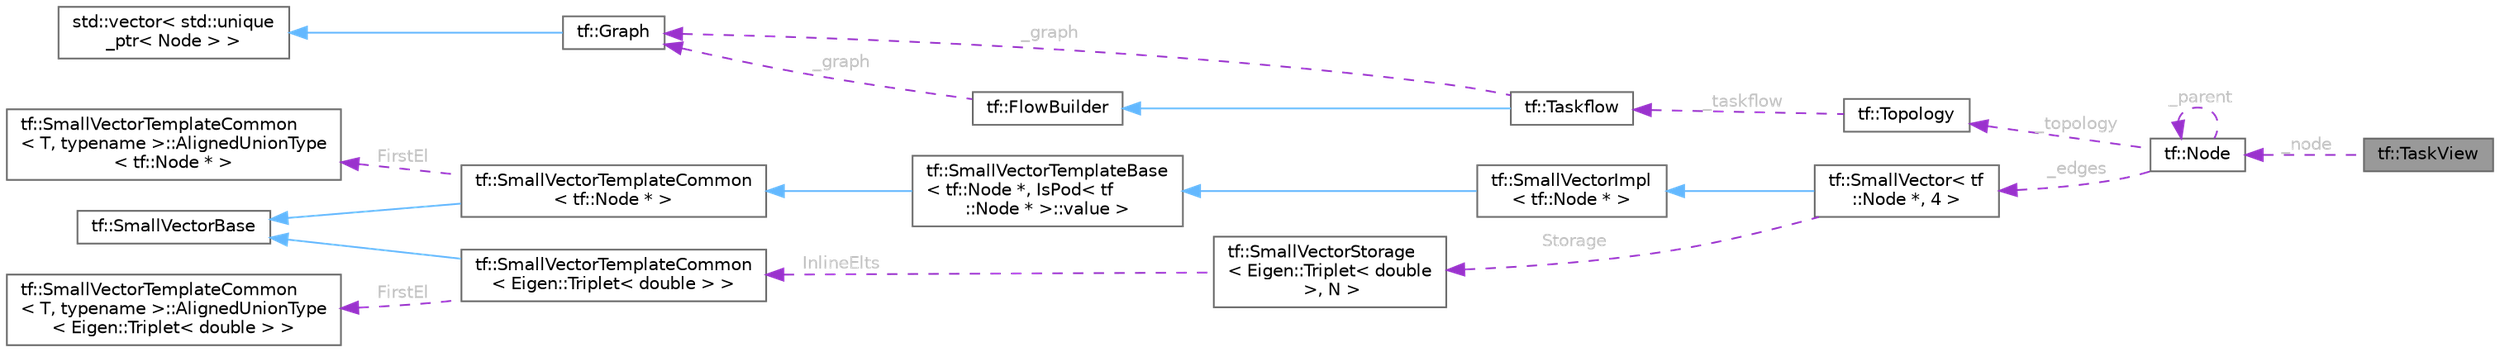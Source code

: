 digraph "tf::TaskView"
{
 // LATEX_PDF_SIZE
  bgcolor="transparent";
  edge [fontname=Helvetica,fontsize=10,labelfontname=Helvetica,labelfontsize=10];
  node [fontname=Helvetica,fontsize=10,shape=box,height=0.2,width=0.4];
  rankdir="LR";
  Node1 [id="Node000001",label="tf::TaskView",height=0.2,width=0.4,color="gray40", fillcolor="grey60", style="filled", fontcolor="black",tooltip="class to access task information from the observer interface"];
  Node2 -> Node1 [id="edge1_Node000001_Node000002",dir="back",color="darkorchid3",style="dashed",tooltip=" ",label=" _node",fontcolor="grey" ];
  Node2 [id="Node000002",label="tf::Node",height=0.2,width=0.4,color="gray40", fillcolor="white", style="filled",URL="$classtf_1_1_node.html",tooltip=" "];
  Node3 -> Node2 [id="edge2_Node000002_Node000003",dir="back",color="darkorchid3",style="dashed",tooltip=" ",label=" _topology",fontcolor="grey" ];
  Node3 [id="Node000003",label="tf::Topology",height=0.2,width=0.4,color="gray40", fillcolor="white", style="filled",URL="$classtf_1_1_topology.html",tooltip=" "];
  Node4 -> Node3 [id="edge3_Node000003_Node000004",dir="back",color="darkorchid3",style="dashed",tooltip=" ",label=" _taskflow",fontcolor="grey" ];
  Node4 [id="Node000004",label="tf::Taskflow",height=0.2,width=0.4,color="gray40", fillcolor="white", style="filled",URL="$classtf_1_1_taskflow.html",tooltip="class to create a taskflow object"];
  Node5 -> Node4 [id="edge4_Node000004_Node000005",dir="back",color="steelblue1",style="solid",tooltip=" "];
  Node5 [id="Node000005",label="tf::FlowBuilder",height=0.2,width=0.4,color="gray40", fillcolor="white", style="filled",URL="$classtf_1_1_flow_builder.html",tooltip="class to build a task dependency graph"];
  Node6 -> Node5 [id="edge5_Node000005_Node000006",dir="back",color="darkorchid3",style="dashed",tooltip=" ",label=" _graph",fontcolor="grey" ];
  Node6 [id="Node000006",label="tf::Graph",height=0.2,width=0.4,color="gray40", fillcolor="white", style="filled",URL="$classtf_1_1_graph.html",tooltip="class to create a graph object"];
  Node7 -> Node6 [id="edge6_Node000006_Node000007",dir="back",color="steelblue1",style="solid",tooltip=" "];
  Node7 [id="Node000007",label="std::vector\< std::unique\l_ptr\< Node \> \>",height=0.2,width=0.4,color="gray40", fillcolor="white", style="filled",tooltip=" "];
  Node6 -> Node4 [id="edge7_Node000004_Node000006",dir="back",color="darkorchid3",style="dashed",tooltip=" ",label=" _graph",fontcolor="grey" ];
  Node2 -> Node2 [id="edge8_Node000002_Node000002",dir="back",color="darkorchid3",style="dashed",tooltip=" ",label=" _parent",fontcolor="grey" ];
  Node8 -> Node2 [id="edge9_Node000002_Node000008",dir="back",color="darkorchid3",style="dashed",tooltip=" ",label=" _edges",fontcolor="grey" ];
  Node8 [id="Node000008",label="tf::SmallVector\< tf\l::Node *, 4 \>",height=0.2,width=0.4,color="gray40", fillcolor="white", style="filled",URL="$classtf_1_1_small_vector.html",tooltip=" "];
  Node9 -> Node8 [id="edge10_Node000008_Node000009",dir="back",color="steelblue1",style="solid",tooltip=" "];
  Node9 [id="Node000009",label="tf::SmallVectorImpl\l\< tf::Node * \>",height=0.2,width=0.4,color="gray40", fillcolor="white", style="filled",URL="$classtf_1_1_small_vector_impl.html",tooltip=" "];
  Node10 -> Node9 [id="edge11_Node000009_Node000010",dir="back",color="steelblue1",style="solid",tooltip=" "];
  Node10 [id="Node000010",label="tf::SmallVectorTemplateBase\l\< tf::Node *, IsPod\< tf\l::Node * \>::value \>",height=0.2,width=0.4,color="gray40", fillcolor="white", style="filled",URL="$classtf_1_1_small_vector_template_base.html",tooltip=" "];
  Node11 -> Node10 [id="edge12_Node000010_Node000011",dir="back",color="steelblue1",style="solid",tooltip=" "];
  Node11 [id="Node000011",label="tf::SmallVectorTemplateCommon\l\< tf::Node * \>",height=0.2,width=0.4,color="gray40", fillcolor="white", style="filled",URL="$classtf_1_1_small_vector_template_common.html",tooltip=" "];
  Node12 -> Node11 [id="edge13_Node000011_Node000012",dir="back",color="steelblue1",style="solid",tooltip=" "];
  Node12 [id="Node000012",label="tf::SmallVectorBase",height=0.2,width=0.4,color="gray40", fillcolor="white", style="filled",URL="$classtf_1_1_small_vector_base.html",tooltip=" "];
  Node13 -> Node11 [id="edge14_Node000011_Node000013",dir="back",color="darkorchid3",style="dashed",tooltip=" ",label=" FirstEl",fontcolor="grey" ];
  Node13 [id="Node000013",label="tf::SmallVectorTemplateCommon\l\< T, typename \>::AlignedUnionType\l\< tf::Node * \>",height=0.2,width=0.4,color="gray40", fillcolor="white", style="filled",URL="$structtf_1_1_small_vector_template_common_1_1_aligned_union_type.html",tooltip=" "];
  Node14 -> Node8 [id="edge15_Node000008_Node000014",dir="back",color="darkorchid3",style="dashed",tooltip=" ",label=" Storage",fontcolor="grey" ];
  Node14 [id="Node000014",label="tf::SmallVectorStorage\l\< Eigen::Triplet\< double\l \>, N \>",height=0.2,width=0.4,color="gray40", fillcolor="white", style="filled",URL="$structtf_1_1_small_vector_storage.html",tooltip=" "];
  Node15 -> Node14 [id="edge16_Node000014_Node000015",dir="back",color="darkorchid3",style="dashed",tooltip=" ",label=" InlineElts",fontcolor="grey" ];
  Node15 [id="Node000015",label="tf::SmallVectorTemplateCommon\l\< Eigen::Triplet\< double \> \>",height=0.2,width=0.4,color="gray40", fillcolor="white", style="filled",URL="$classtf_1_1_small_vector_template_common.html",tooltip=" "];
  Node12 -> Node15 [id="edge17_Node000015_Node000012",dir="back",color="steelblue1",style="solid",tooltip=" "];
  Node16 -> Node15 [id="edge18_Node000015_Node000016",dir="back",color="darkorchid3",style="dashed",tooltip=" ",label=" FirstEl",fontcolor="grey" ];
  Node16 [id="Node000016",label="tf::SmallVectorTemplateCommon\l\< T, typename \>::AlignedUnionType\l\< Eigen::Triplet\< double \> \>",height=0.2,width=0.4,color="gray40", fillcolor="white", style="filled",URL="$structtf_1_1_small_vector_template_common_1_1_aligned_union_type.html",tooltip=" "];
}
